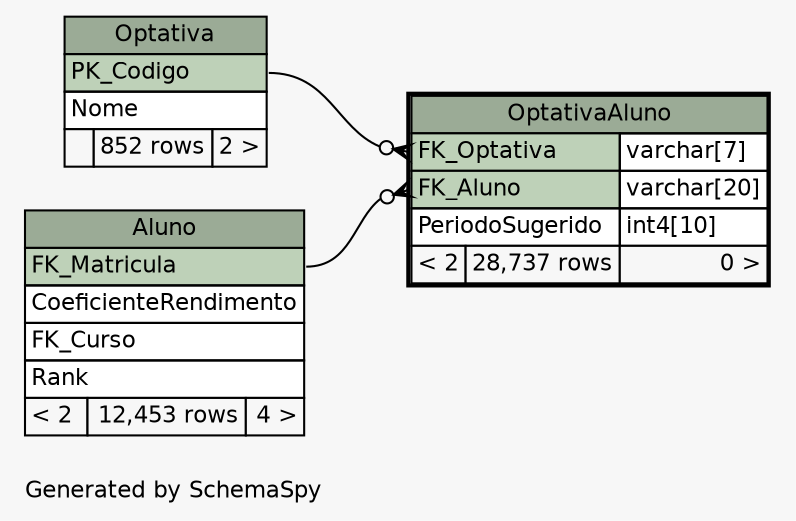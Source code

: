 // dot 2.36.0 on Linux 3.13.0-24-generic
// SchemaSpy rev 590
digraph "oneDegreeRelationshipsDiagram" {
  graph [
    rankdir="RL"
    bgcolor="#f7f7f7"
    label="\nGenerated by SchemaSpy"
    labeljust="l"
    nodesep="0.18"
    ranksep="0.46"
    fontname="Helvetica"
    fontsize="11"
  ];
  node [
    fontname="Helvetica"
    fontsize="11"
    shape="plaintext"
  ];
  edge [
    arrowsize="0.8"
  ];
  "OptativaAluno":"FK_Aluno":w -> "Aluno":"FK_Matricula":e [arrowhead=none dir=back arrowtail=crowodot];
  "OptativaAluno":"FK_Optativa":w -> "Optativa":"PK_Codigo":e [arrowhead=none dir=back arrowtail=crowodot];
  "Aluno" [
    label=<
    <TABLE BORDER="0" CELLBORDER="1" CELLSPACING="0" BGCOLOR="#ffffff">
      <TR><TD COLSPAN="3" BGCOLOR="#9bab96" ALIGN="CENTER">Aluno</TD></TR>
      <TR><TD PORT="FK_Matricula" COLSPAN="3" BGCOLOR="#bed1b8" ALIGN="LEFT">FK_Matricula</TD></TR>
      <TR><TD PORT="CoeficienteRendimento" COLSPAN="3" ALIGN="LEFT">CoeficienteRendimento</TD></TR>
      <TR><TD PORT="FK_Curso" COLSPAN="3" ALIGN="LEFT">FK_Curso</TD></TR>
      <TR><TD PORT="Rank" COLSPAN="3" ALIGN="LEFT">Rank</TD></TR>
      <TR><TD ALIGN="LEFT" BGCOLOR="#f7f7f7">&lt; 2</TD><TD ALIGN="RIGHT" BGCOLOR="#f7f7f7">12,453 rows</TD><TD ALIGN="RIGHT" BGCOLOR="#f7f7f7">4 &gt;</TD></TR>
    </TABLE>>
    URL="Aluno.html"
    tooltip="Aluno"
  ];
  "Optativa" [
    label=<
    <TABLE BORDER="0" CELLBORDER="1" CELLSPACING="0" BGCOLOR="#ffffff">
      <TR><TD COLSPAN="3" BGCOLOR="#9bab96" ALIGN="CENTER">Optativa</TD></TR>
      <TR><TD PORT="PK_Codigo" COLSPAN="3" BGCOLOR="#bed1b8" ALIGN="LEFT">PK_Codigo</TD></TR>
      <TR><TD PORT="Nome" COLSPAN="3" ALIGN="LEFT">Nome</TD></TR>
      <TR><TD ALIGN="LEFT" BGCOLOR="#f7f7f7">  </TD><TD ALIGN="RIGHT" BGCOLOR="#f7f7f7">852 rows</TD><TD ALIGN="RIGHT" BGCOLOR="#f7f7f7">2 &gt;</TD></TR>
    </TABLE>>
    URL="Optativa.html"
    tooltip="Optativa"
  ];
  "OptativaAluno" [
    label=<
    <TABLE BORDER="2" CELLBORDER="1" CELLSPACING="0" BGCOLOR="#ffffff">
      <TR><TD COLSPAN="3" BGCOLOR="#9bab96" ALIGN="CENTER">OptativaAluno</TD></TR>
      <TR><TD PORT="FK_Optativa" COLSPAN="2" BGCOLOR="#bed1b8" ALIGN="LEFT">FK_Optativa</TD><TD PORT="FK_Optativa.type" ALIGN="LEFT">varchar[7]</TD></TR>
      <TR><TD PORT="FK_Aluno" COLSPAN="2" BGCOLOR="#bed1b8" ALIGN="LEFT">FK_Aluno</TD><TD PORT="FK_Aluno.type" ALIGN="LEFT">varchar[20]</TD></TR>
      <TR><TD PORT="PeriodoSugerido" COLSPAN="2" ALIGN="LEFT">PeriodoSugerido</TD><TD PORT="PeriodoSugerido.type" ALIGN="LEFT">int4[10]</TD></TR>
      <TR><TD ALIGN="LEFT" BGCOLOR="#f7f7f7">&lt; 2</TD><TD ALIGN="RIGHT" BGCOLOR="#f7f7f7">28,737 rows</TD><TD ALIGN="RIGHT" BGCOLOR="#f7f7f7">0 &gt;</TD></TR>
    </TABLE>>
    URL="OptativaAluno.html"
    tooltip="OptativaAluno"
  ];
}
